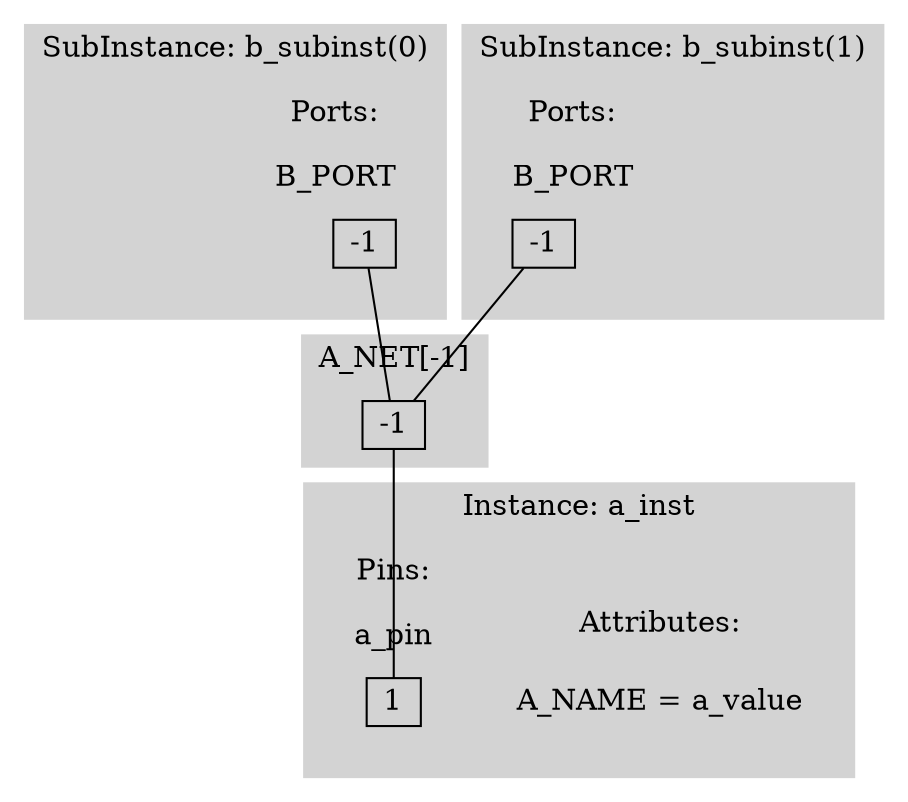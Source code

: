 //PHDL Generated Dot file
//Design unit: a_des (TOP)
//File: a_des.phdl, line 8:7

graph a_des {

	splines=false;

	// SubInstances
	subgraph "cluster_b_subinst(0)" {
		style=filled;
		color=lightgrey;
		label="SubInstance: b_subinst(0)";
		subgraph "cluster_b_subinst(0)_ports" {
			label="Ports:";
			node [shape=record, width=0.25, height=0.25];
			subgraph "cluster_b_subinst(0)_ports_B_PORT[-1]" {
				label="B_PORT";
				"b_subinst(0)_B_PORT" [label="<-1> -1"];
			}
		}
	}

	subgraph "cluster_b_subinst(1)" {
		style=filled;
		color=lightgrey;
		label="SubInstance: b_subinst(1)";
		subgraph "cluster_b_subinst(1)_ports" {
			label="Ports:";
			node [shape=record, width=0.25, height=0.25];
			subgraph "cluster_b_subinst(1)_ports_B_PORT[-1]" {
				label="B_PORT";
				"b_subinst(1)_B_PORT" [label="<-1> -1"];
			}
		}
	}

	// Instances
	subgraph "cluster_a_inst" {
		style=filled;
		color=lightgrey;
		label="Instance: a_inst";
		subgraph "cluster_a_inst_attributes" {
			label="Attributes:";
			node [shape=none];
			"a_inst_attrs" [label="A_NAME = a_value\n"];
		}
		subgraph "cluster_a_inst_pins" {
			label="Pins:";
			node [shape=record, width=0.25, height=0.25];
			subgraph "cluster_a_inst_pins_a_pin[-1]" {
				label="a_pin";
				"a_inst_a_pin" [label="<-1> 1"];
			}
		}
	}

	// Nets
	subgraph "cluster_nets_A_NET[-1]" {
		style=filled;
		color=lightgrey;
		node [shape=record, width=0.25, height=0.25];
		label="A_NET[-1]";
		"A_NET" [label="<-1> -1"];
	}

	// Edges
	"A_NET":-1 -- "a_inst_a_pin":-1;
	//edge from port
	"b_subinst(0)_B_PORT":-1 -- "A_NET":-1;
	//edge from port
	"b_subinst(1)_B_PORT":-1 -- "A_NET":-1;
}
